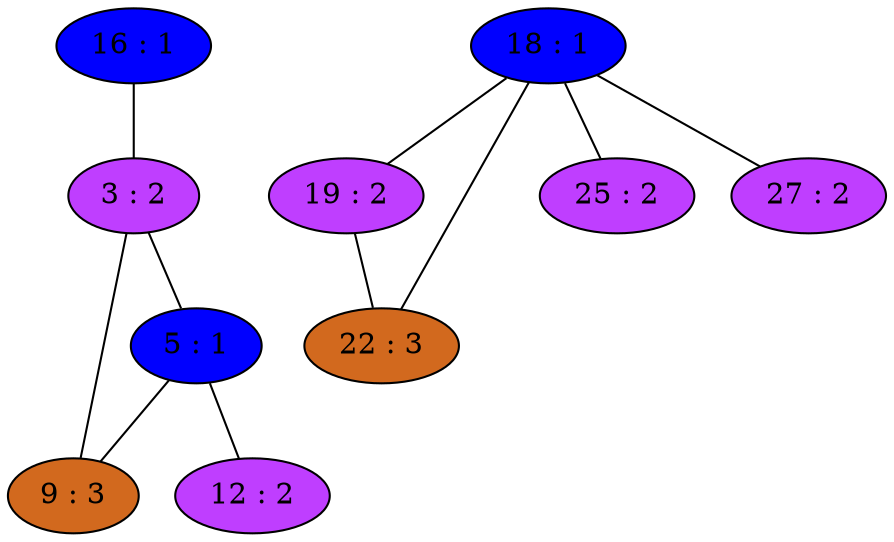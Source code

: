 strict graph {
16[label="16 : 1" style=filled fillcolor="blue1"];
16 -- 3
18[label="18 : 1" style=filled fillcolor="blue1"];
18 -- 19
18 -- 22
18 -- 25
18 -- 27
19[label="19 : 2" style=filled fillcolor="darkorchid1"];
19 -- 18
19 -- 22
3[label="3 : 2" style=filled fillcolor="darkorchid1"];
3 -- 16
3 -- 5
3 -- 9
5[label="5 : 1" style=filled fillcolor="blue1"];
5 -- 3
5 -- 9
5 -- 12
22[label="22 : 3" style=filled fillcolor="chocolate"];
22 -- 18
22 -- 19
25[label="25 : 2" style=filled fillcolor="darkorchid1"];
25 -- 18
9[label="9 : 3" style=filled fillcolor="chocolate"];
9 -- 3
9 -- 5
27[label="27 : 2" style=filled fillcolor="darkorchid1"];
27 -- 18
12[label="12 : 2" style=filled fillcolor="darkorchid1"];
12 -- 5
}